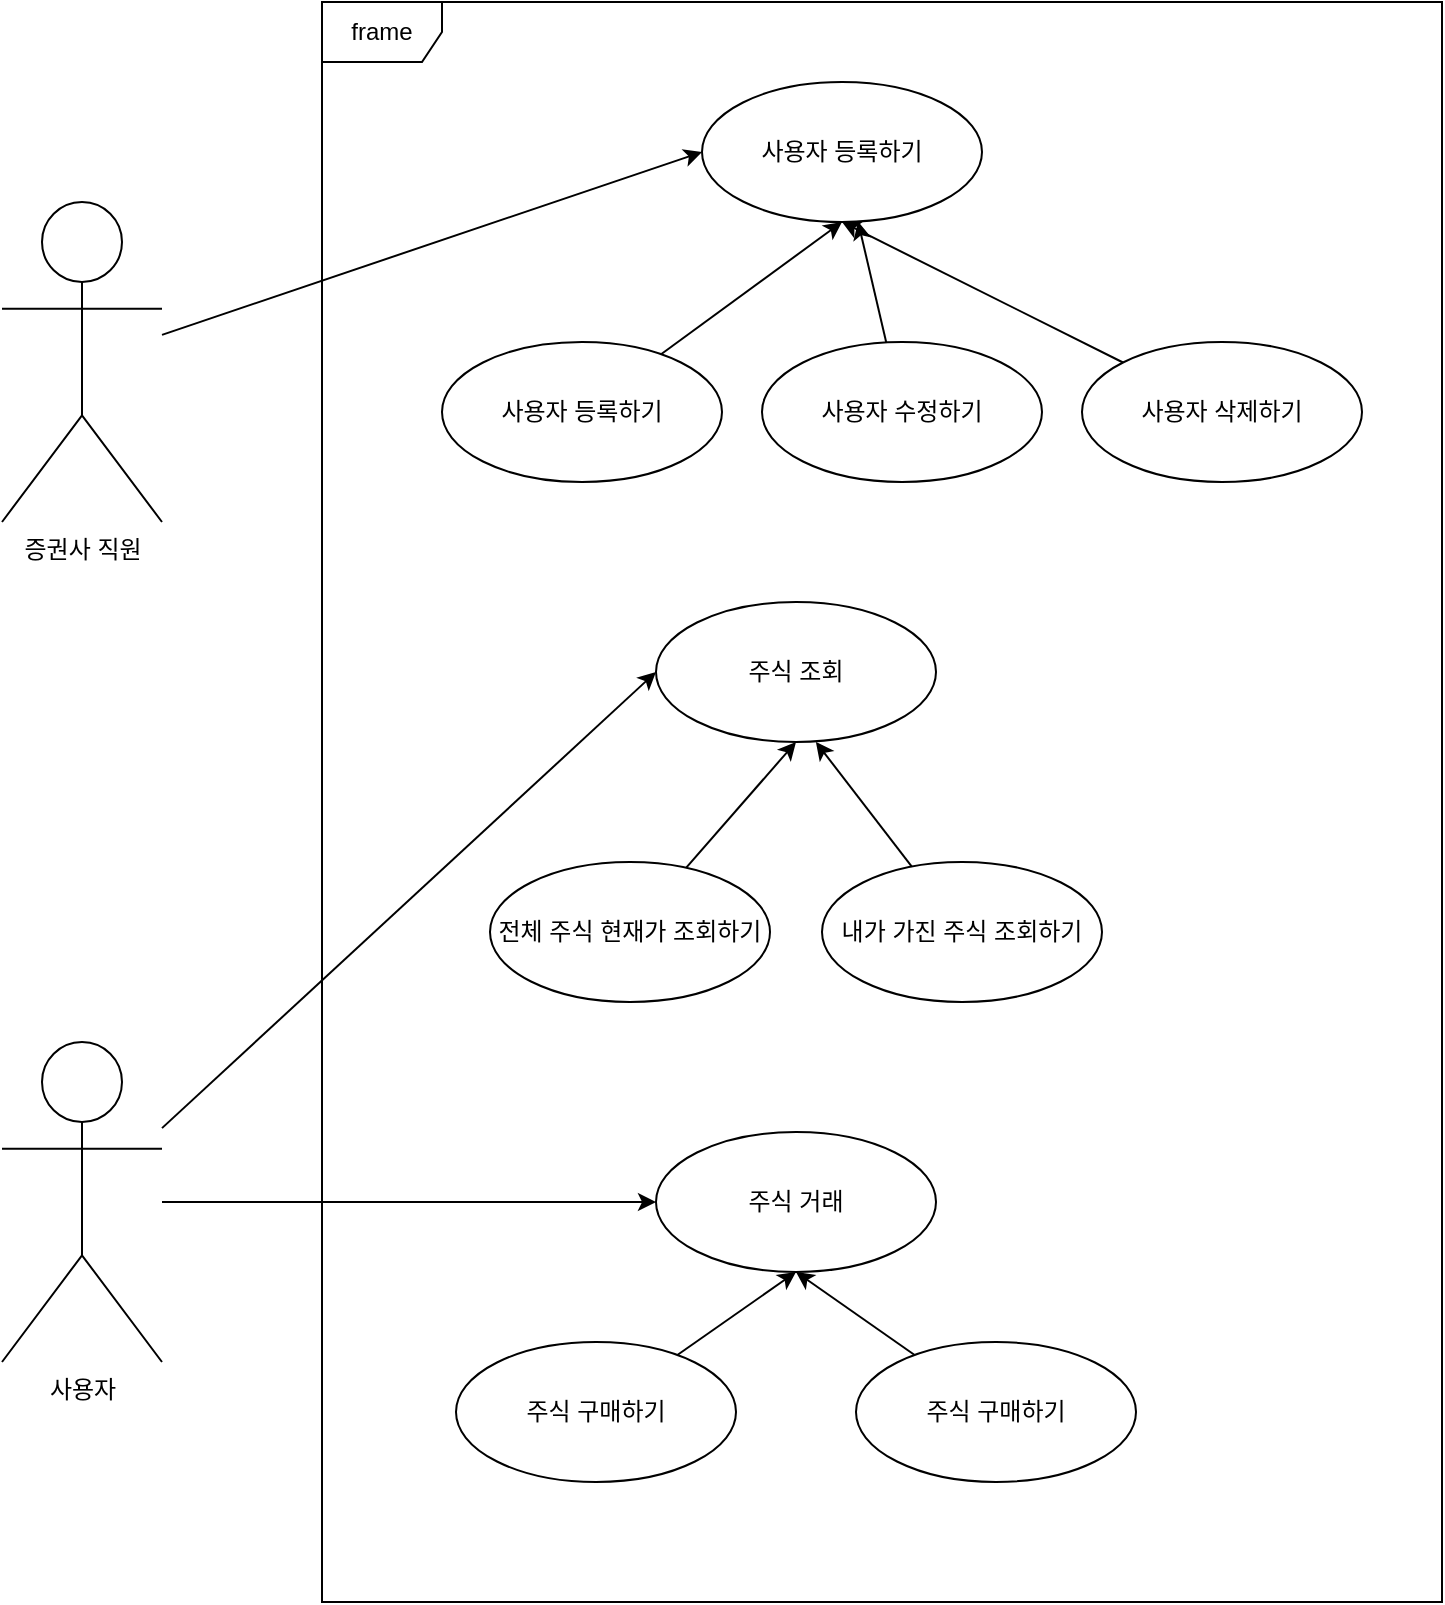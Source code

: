 <mxfile version="27.1.1">
  <diagram name="페이지-1" id="-ch75uyov_KKb5cKO1cn">
    <mxGraphModel dx="1144" dy="782" grid="1" gridSize="10" guides="1" tooltips="1" connect="1" arrows="1" fold="1" page="1" pageScale="1" pageWidth="827" pageHeight="1169" math="0" shadow="0">
      <root>
        <mxCell id="0" />
        <mxCell id="1" parent="0" />
        <mxCell id="_JP62u0krRZKr9iEF8WZ-13" style="rounded=0;orthogonalLoop=1;jettySize=auto;html=1;entryX=0;entryY=0.5;entryDx=0;entryDy=0;" edge="1" parent="1" source="_JP62u0krRZKr9iEF8WZ-1" target="_JP62u0krRZKr9iEF8WZ-3">
          <mxGeometry relative="1" as="geometry" />
        </mxCell>
        <mxCell id="_JP62u0krRZKr9iEF8WZ-1" value="증권사 직원" style="shape=umlActor;verticalLabelPosition=bottom;verticalAlign=top;html=1;outlineConnect=0;" vertex="1" parent="1">
          <mxGeometry x="160" y="260" width="80" height="160" as="geometry" />
        </mxCell>
        <mxCell id="_JP62u0krRZKr9iEF8WZ-2" value="frame" style="shape=umlFrame;whiteSpace=wrap;html=1;pointerEvents=0;" vertex="1" parent="1">
          <mxGeometry x="320" y="160" width="560" height="800" as="geometry" />
        </mxCell>
        <mxCell id="_JP62u0krRZKr9iEF8WZ-3" value="사용자 등록하기" style="ellipse;whiteSpace=wrap;html=1;" vertex="1" parent="1">
          <mxGeometry x="510" y="200" width="140" height="70" as="geometry" />
        </mxCell>
        <mxCell id="_JP62u0krRZKr9iEF8WZ-40" style="rounded=0;orthogonalLoop=1;jettySize=auto;html=1;entryX=0.5;entryY=1;entryDx=0;entryDy=0;" edge="1" parent="1" source="_JP62u0krRZKr9iEF8WZ-4" target="_JP62u0krRZKr9iEF8WZ-3">
          <mxGeometry relative="1" as="geometry" />
        </mxCell>
        <mxCell id="_JP62u0krRZKr9iEF8WZ-4" value="사용자 삭제하기" style="ellipse;whiteSpace=wrap;html=1;" vertex="1" parent="1">
          <mxGeometry x="700" y="330" width="140" height="70" as="geometry" />
        </mxCell>
        <mxCell id="_JP62u0krRZKr9iEF8WZ-39" value="" style="rounded=0;orthogonalLoop=1;jettySize=auto;html=1;" edge="1" parent="1" source="_JP62u0krRZKr9iEF8WZ-5" target="_JP62u0krRZKr9iEF8WZ-3">
          <mxGeometry relative="1" as="geometry" />
        </mxCell>
        <mxCell id="_JP62u0krRZKr9iEF8WZ-5" value="사용자 수정하기" style="ellipse;whiteSpace=wrap;html=1;" vertex="1" parent="1">
          <mxGeometry x="540" y="330" width="140" height="70" as="geometry" />
        </mxCell>
        <mxCell id="_JP62u0krRZKr9iEF8WZ-7" value="주식 거래" style="ellipse;whiteSpace=wrap;html=1;" vertex="1" parent="1">
          <mxGeometry x="487" y="725" width="140" height="70" as="geometry" />
        </mxCell>
        <mxCell id="_JP62u0krRZKr9iEF8WZ-18" value="주식 조회" style="ellipse;whiteSpace=wrap;html=1;" vertex="1" parent="1">
          <mxGeometry x="487" y="460" width="140" height="70" as="geometry" />
        </mxCell>
        <mxCell id="_JP62u0krRZKr9iEF8WZ-35" style="rounded=0;orthogonalLoop=1;jettySize=auto;html=1;entryX=0;entryY=0.5;entryDx=0;entryDy=0;" edge="1" parent="1" source="_JP62u0krRZKr9iEF8WZ-20" target="_JP62u0krRZKr9iEF8WZ-18">
          <mxGeometry relative="1" as="geometry" />
        </mxCell>
        <mxCell id="_JP62u0krRZKr9iEF8WZ-36" style="rounded=0;orthogonalLoop=1;jettySize=auto;html=1;" edge="1" parent="1" source="_JP62u0krRZKr9iEF8WZ-20" target="_JP62u0krRZKr9iEF8WZ-7">
          <mxGeometry relative="1" as="geometry" />
        </mxCell>
        <mxCell id="_JP62u0krRZKr9iEF8WZ-20" value="사용자" style="shape=umlActor;verticalLabelPosition=bottom;verticalAlign=top;html=1;outlineConnect=0;" vertex="1" parent="1">
          <mxGeometry x="160" y="680" width="80" height="160" as="geometry" />
        </mxCell>
        <mxCell id="_JP62u0krRZKr9iEF8WZ-29" style="rounded=0;orthogonalLoop=1;jettySize=auto;html=1;entryX=0.5;entryY=1;entryDx=0;entryDy=0;" edge="1" parent="1" source="_JP62u0krRZKr9iEF8WZ-27" target="_JP62u0krRZKr9iEF8WZ-7">
          <mxGeometry relative="1" as="geometry" />
        </mxCell>
        <mxCell id="_JP62u0krRZKr9iEF8WZ-27" value="주식 구매하기" style="ellipse;whiteSpace=wrap;html=1;" vertex="1" parent="1">
          <mxGeometry x="387" y="830" width="140" height="70" as="geometry" />
        </mxCell>
        <mxCell id="_JP62u0krRZKr9iEF8WZ-30" style="rounded=0;orthogonalLoop=1;jettySize=auto;html=1;entryX=0.5;entryY=1;entryDx=0;entryDy=0;" edge="1" parent="1" source="_JP62u0krRZKr9iEF8WZ-28" target="_JP62u0krRZKr9iEF8WZ-7">
          <mxGeometry relative="1" as="geometry" />
        </mxCell>
        <mxCell id="_JP62u0krRZKr9iEF8WZ-28" value="주식 구매하기" style="ellipse;whiteSpace=wrap;html=1;" vertex="1" parent="1">
          <mxGeometry x="587" y="830" width="140" height="70" as="geometry" />
        </mxCell>
        <mxCell id="_JP62u0krRZKr9iEF8WZ-33" style="rounded=0;orthogonalLoop=1;jettySize=auto;html=1;entryX=0.5;entryY=1;entryDx=0;entryDy=0;" edge="1" parent="1" source="_JP62u0krRZKr9iEF8WZ-31" target="_JP62u0krRZKr9iEF8WZ-18">
          <mxGeometry relative="1" as="geometry" />
        </mxCell>
        <mxCell id="_JP62u0krRZKr9iEF8WZ-31" value="전체 주식 현재가 조회하기" style="ellipse;whiteSpace=wrap;html=1;" vertex="1" parent="1">
          <mxGeometry x="404" y="590" width="140" height="70" as="geometry" />
        </mxCell>
        <mxCell id="_JP62u0krRZKr9iEF8WZ-32" value="내가 가진 주식 조회하기" style="ellipse;whiteSpace=wrap;html=1;" vertex="1" parent="1">
          <mxGeometry x="570" y="590" width="140" height="70" as="geometry" />
        </mxCell>
        <mxCell id="_JP62u0krRZKr9iEF8WZ-34" style="rounded=0;orthogonalLoop=1;jettySize=auto;html=1;entryX=0.571;entryY=1;entryDx=0;entryDy=0;entryPerimeter=0;" edge="1" parent="1" source="_JP62u0krRZKr9iEF8WZ-32" target="_JP62u0krRZKr9iEF8WZ-18">
          <mxGeometry relative="1" as="geometry" />
        </mxCell>
        <mxCell id="_JP62u0krRZKr9iEF8WZ-38" style="rounded=0;orthogonalLoop=1;jettySize=auto;html=1;entryX=0.5;entryY=1;entryDx=0;entryDy=0;" edge="1" parent="1" source="_JP62u0krRZKr9iEF8WZ-37" target="_JP62u0krRZKr9iEF8WZ-3">
          <mxGeometry relative="1" as="geometry" />
        </mxCell>
        <mxCell id="_JP62u0krRZKr9iEF8WZ-37" value="사용자 등록하기" style="ellipse;whiteSpace=wrap;html=1;" vertex="1" parent="1">
          <mxGeometry x="380" y="330" width="140" height="70" as="geometry" />
        </mxCell>
      </root>
    </mxGraphModel>
  </diagram>
</mxfile>
